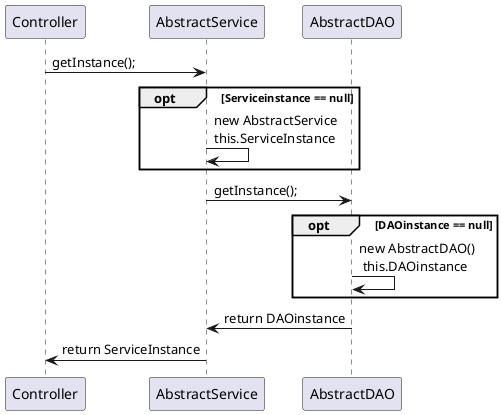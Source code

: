 @startuml

participant Controller as Controller

participant AbstractService as Service

participant AbstractDAO as DAO


Controller -> Service : getInstance();
opt Serviceinstance == null
Service -> Service : new AbstractService\nthis.ServiceInstance
end
Service -> DAO : getInstance();
opt DAOinstance == null
DAO -> DAO : new AbstractDAO()\n this.DAOinstance
end
DAO -> Service: return DAOinstance
Service -> Controller : return ServiceInstance


@enduml